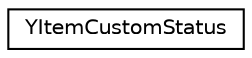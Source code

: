 digraph "Graphical Class Hierarchy"
{
 // LATEX_PDF_SIZE
  edge [fontname="Helvetica",fontsize="10",labelfontname="Helvetica",labelfontsize="10"];
  node [fontname="Helvetica",fontsize="10",shape=record];
  rankdir="LR";
  Node0 [label="YItemCustomStatus",height=0.2,width=0.4,color="black", fillcolor="white", style="filled",URL="$classYItemCustomStatus.html",tooltip=" "];
}
